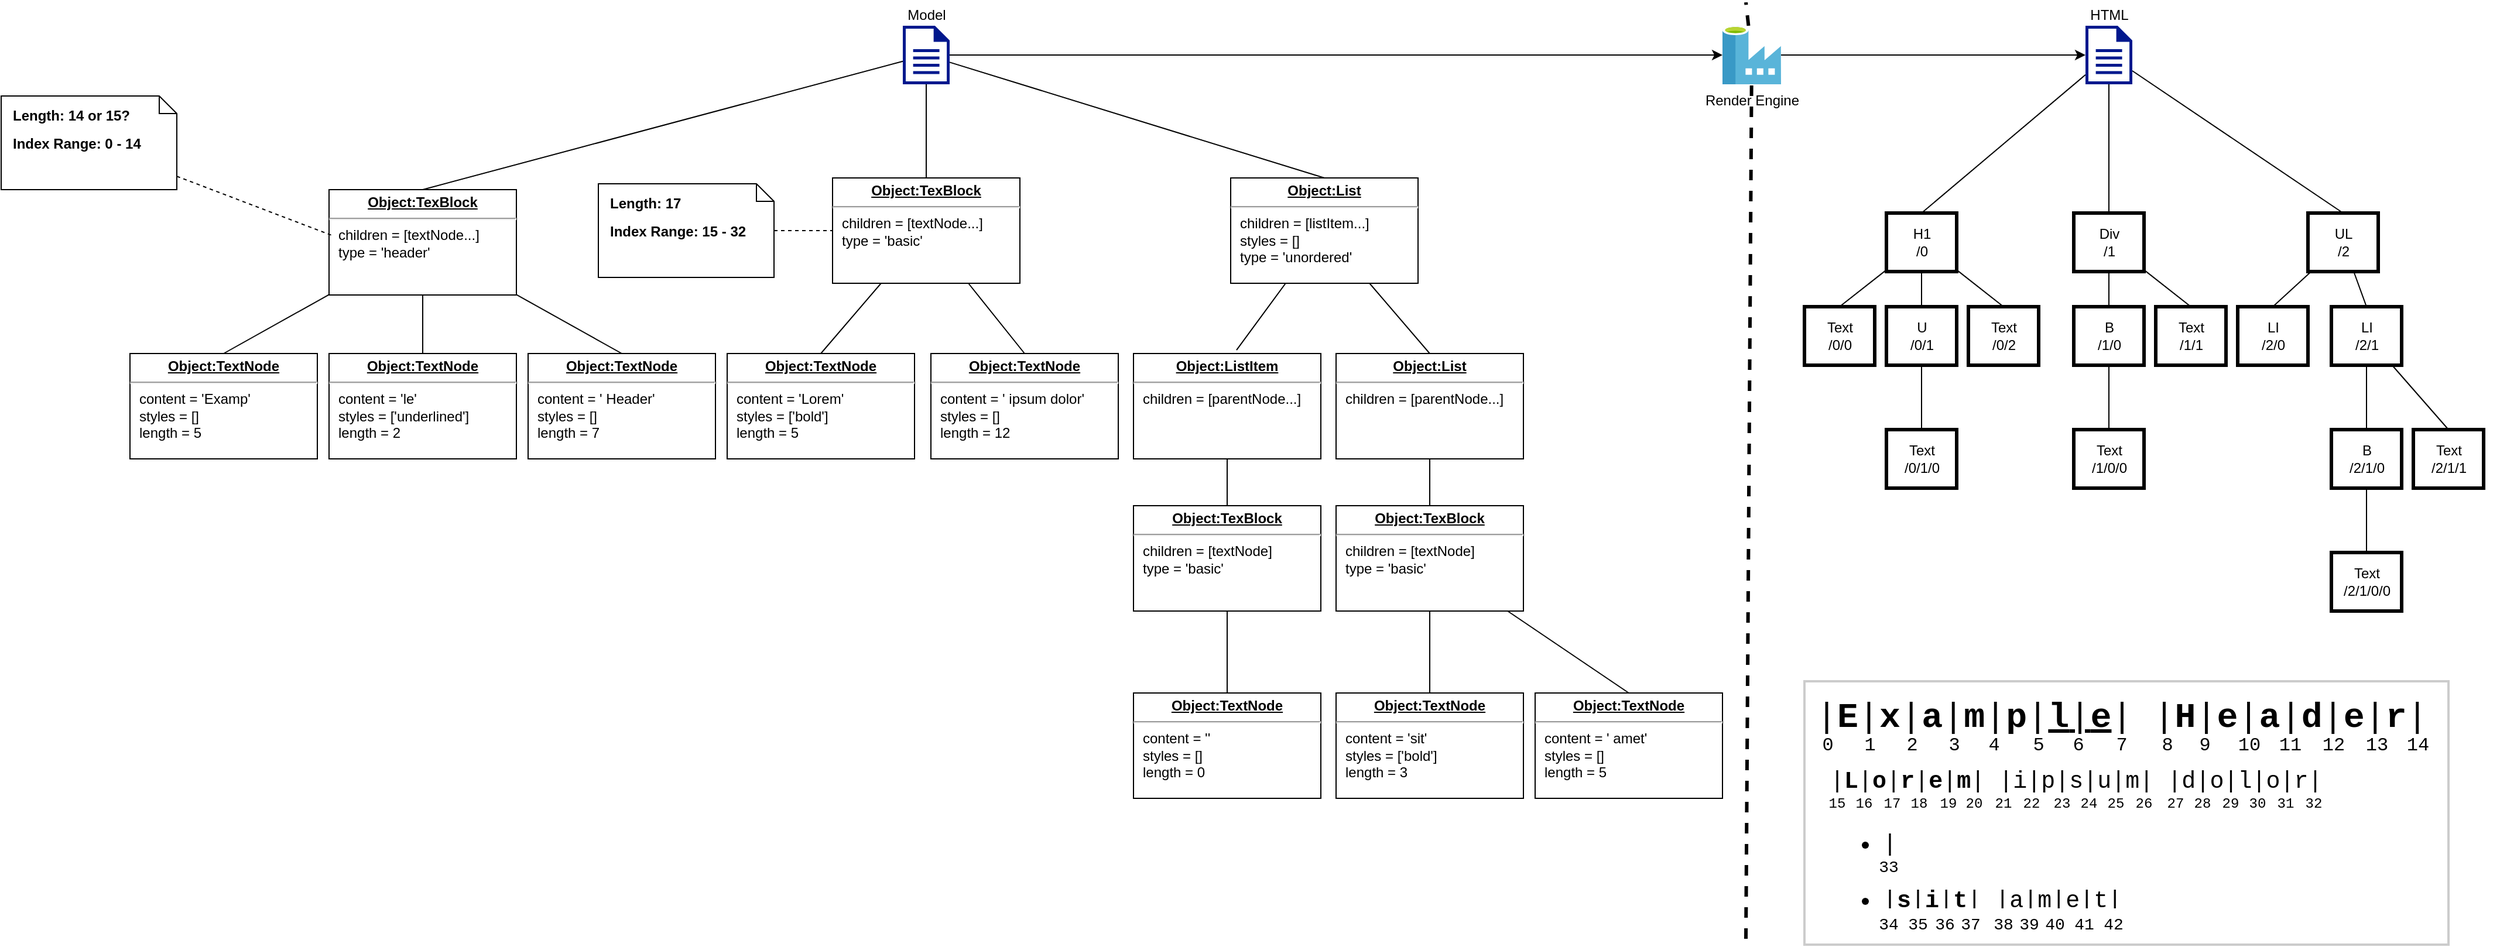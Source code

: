 <mxfile version="12.1.9" type="device" pages="1"><diagram name="Page-1" id="3e8102d1-ef87-2e61-34e1-82d9a586fe2e"><mxGraphModel dx="2508" dy="699" grid="1" gridSize="10" guides="1" tooltips="1" connect="1" arrows="1" fold="1" page="1" pageScale="1" pageWidth="1100" pageHeight="850" background="#ffffff" math="0" shadow="0"><root><mxCell id="0"/><mxCell id="1" parent="0"/><mxCell id="B9hfb8V-mvpAmgu394Md-70" value="" style="endArrow=none;dashed=1;html=1;strokeWidth=3;" parent="1" edge="1" source="wNjcHVX6Lxu5g4dE6nFJ-3"><mxGeometry width="50" height="50" relative="1" as="geometry"><mxPoint x="600" y="560" as="sourcePoint"/><mxPoint x="600" y="10" as="targetPoint"/></mxGeometry></mxCell><mxCell id="B9hfb8V-mvpAmgu394Md-43" style="edgeStyle=none;rounded=0;orthogonalLoop=1;jettySize=auto;html=1;entryX=0.5;entryY=0;entryDx=0;entryDy=0;endArrow=none;endFill=0;" parent="1" source="wNjcHVX6Lxu5g4dE6nFJ-1" target="B9hfb8V-mvpAmgu394Md-31" edge="1"><mxGeometry relative="1" as="geometry"/></mxCell><mxCell id="B9hfb8V-mvpAmgu394Md-47" style="edgeStyle=none;rounded=0;orthogonalLoop=1;jettySize=auto;html=1;entryX=0.5;entryY=0;entryDx=0;entryDy=0;endArrow=none;endFill=0;" parent="1" source="wNjcHVX6Lxu5g4dE6nFJ-1" target="B9hfb8V-mvpAmgu394Md-36" edge="1"><mxGeometry relative="1" as="geometry"/></mxCell><mxCell id="B9hfb8V-mvpAmgu394Md-68" style="edgeStyle=none;rounded=0;orthogonalLoop=1;jettySize=auto;html=1;entryX=0.5;entryY=0;entryDx=0;entryDy=0;endArrow=none;endFill=0;" parent="1" source="wNjcHVX6Lxu5g4dE6nFJ-1" target="B9hfb8V-mvpAmgu394Md-51" edge="1"><mxGeometry relative="1" as="geometry"/></mxCell><mxCell id="wNjcHVX6Lxu5g4dE6nFJ-1" value="HTML" style="aspect=fixed;pointerEvents=1;shadow=0;dashed=0;html=1;strokeColor=none;labelPosition=center;verticalLabelPosition=top;verticalAlign=bottom;align=center;fillColor=#00188D;shape=mxgraph.mscae.enterprise.document" parent="1" vertex="1"><mxGeometry x="890" y="30" width="40" height="50" as="geometry"/></mxCell><mxCell id="wNjcHVX6Lxu5g4dE6nFJ-5" value="" style="edgeStyle=orthogonalEdgeStyle;rounded=0;orthogonalLoop=1;jettySize=auto;html=1;" parent="1" source="wNjcHVX6Lxu5g4dE6nFJ-2" target="wNjcHVX6Lxu5g4dE6nFJ-3" edge="1"><mxGeometry relative="1" as="geometry"><mxPoint x="250" y="115" as="targetPoint"/></mxGeometry></mxCell><mxCell id="rs_CpIO1ETxG-IsJaZSD-15" style="edgeStyle=none;rounded=0;orthogonalLoop=1;jettySize=auto;html=1;entryX=0.5;entryY=0;entryDx=0;entryDy=0;endArrow=none;endFill=0;" edge="1" parent="1" source="wNjcHVX6Lxu5g4dE6nFJ-2" target="rs_CpIO1ETxG-IsJaZSD-9"><mxGeometry relative="1" as="geometry"/></mxCell><mxCell id="rs_CpIO1ETxG-IsJaZSD-17" style="edgeStyle=none;rounded=0;orthogonalLoop=1;jettySize=auto;html=1;entryX=0.5;entryY=0;entryDx=0;entryDy=0;endArrow=none;endFill=0;" edge="1" parent="1" source="wNjcHVX6Lxu5g4dE6nFJ-2" target="rs_CpIO1ETxG-IsJaZSD-16"><mxGeometry relative="1" as="geometry"/></mxCell><mxCell id="rs_CpIO1ETxG-IsJaZSD-20" style="edgeStyle=none;rounded=0;orthogonalLoop=1;jettySize=auto;html=1;entryX=0.5;entryY=0;entryDx=0;entryDy=0;endArrow=none;endFill=0;" edge="1" parent="1" source="wNjcHVX6Lxu5g4dE6nFJ-2" target="rs_CpIO1ETxG-IsJaZSD-4"><mxGeometry relative="1" as="geometry"/></mxCell><mxCell id="wNjcHVX6Lxu5g4dE6nFJ-2" value="Model" style="aspect=fixed;pointerEvents=1;shadow=0;dashed=0;html=1;strokeColor=none;labelPosition=center;verticalLabelPosition=top;verticalAlign=bottom;align=center;fillColor=#00188D;shape=mxgraph.mscae.enterprise.document" parent="1" vertex="1"><mxGeometry x="-120" y="30" width="40" height="50" as="geometry"/></mxCell><mxCell id="wNjcHVX6Lxu5g4dE6nFJ-7" value="" style="edgeStyle=orthogonalEdgeStyle;rounded=0;orthogonalLoop=1;jettySize=auto;html=1;entryX=0;entryY=0.5;entryDx=0;entryDy=0;entryPerimeter=0;" parent="1" source="wNjcHVX6Lxu5g4dE6nFJ-3" target="wNjcHVX6Lxu5g4dE6nFJ-1" edge="1"><mxGeometry relative="1" as="geometry"><mxPoint x="430" y="115" as="targetPoint"/></mxGeometry></mxCell><mxCell id="B9hfb8V-mvpAmgu394Md-40" style="edgeStyle=none;rounded=0;orthogonalLoop=1;jettySize=auto;html=1;entryX=0.5;entryY=0;entryDx=0;entryDy=0;endArrow=none;endFill=0;" parent="1" source="B9hfb8V-mvpAmgu394Md-31" target="B9hfb8V-mvpAmgu394Md-33" edge="1"><mxGeometry relative="1" as="geometry"/></mxCell><mxCell id="B9hfb8V-mvpAmgu394Md-41" style="edgeStyle=none;rounded=0;orthogonalLoop=1;jettySize=auto;html=1;entryX=0.5;entryY=0;entryDx=0;entryDy=0;endArrow=none;endFill=0;" parent="1" source="B9hfb8V-mvpAmgu394Md-31" target="B9hfb8V-mvpAmgu394Md-32" edge="1"><mxGeometry relative="1" as="geometry"/></mxCell><mxCell id="B9hfb8V-mvpAmgu394Md-42" style="edgeStyle=none;rounded=0;orthogonalLoop=1;jettySize=auto;html=1;entryX=0.5;entryY=0;entryDx=0;entryDy=0;endArrow=none;endFill=0;" parent="1" source="B9hfb8V-mvpAmgu394Md-31" target="B9hfb8V-mvpAmgu394Md-34" edge="1"><mxGeometry relative="1" as="geometry"/></mxCell><mxCell id="B9hfb8V-mvpAmgu394Md-31" value="H1&lt;br&gt;/0" style="html=1;strokeWidth=3;" parent="1" vertex="1"><mxGeometry x="720" y="190" width="60" height="50" as="geometry"/></mxCell><mxCell id="B9hfb8V-mvpAmgu394Md-32" value="Text&lt;br&gt;/0/0" style="html=1;strokeWidth=3;" parent="1" vertex="1"><mxGeometry x="650" y="270" width="60" height="50" as="geometry"/></mxCell><mxCell id="B9hfb8V-mvpAmgu394Md-67" style="edgeStyle=none;rounded=0;orthogonalLoop=1;jettySize=auto;html=1;entryX=0.5;entryY=0;entryDx=0;entryDy=0;endArrow=none;endFill=0;" parent="1" source="B9hfb8V-mvpAmgu394Md-33" target="B9hfb8V-mvpAmgu394Md-66" edge="1"><mxGeometry relative="1" as="geometry"/></mxCell><mxCell id="B9hfb8V-mvpAmgu394Md-33" value="U&lt;br&gt;/0/1" style="html=1;strokeWidth=3;" parent="1" vertex="1"><mxGeometry x="720" y="270" width="60" height="50" as="geometry"/></mxCell><mxCell id="B9hfb8V-mvpAmgu394Md-34" value="Text&lt;br&gt;/0/2" style="html=1;strokeWidth=3;" parent="1" vertex="1"><mxGeometry x="790" y="270" width="60" height="50" as="geometry"/></mxCell><mxCell id="B9hfb8V-mvpAmgu394Md-48" style="edgeStyle=none;rounded=0;orthogonalLoop=1;jettySize=auto;html=1;entryX=0.5;entryY=0;entryDx=0;entryDy=0;endArrow=none;endFill=0;" parent="1" source="B9hfb8V-mvpAmgu394Md-36" target="B9hfb8V-mvpAmgu394Md-37" edge="1"><mxGeometry relative="1" as="geometry"/></mxCell><mxCell id="B9hfb8V-mvpAmgu394Md-50" style="edgeStyle=none;rounded=0;orthogonalLoop=1;jettySize=auto;html=1;entryX=0.5;entryY=0;entryDx=0;entryDy=0;endArrow=none;endFill=0;" parent="1" source="B9hfb8V-mvpAmgu394Md-36" target="B9hfb8V-mvpAmgu394Md-38" edge="1"><mxGeometry relative="1" as="geometry"/></mxCell><mxCell id="B9hfb8V-mvpAmgu394Md-36" value="Div&lt;br&gt;/1" style="html=1;strokeWidth=3;" parent="1" vertex="1"><mxGeometry x="880" y="190" width="60" height="50" as="geometry"/></mxCell><mxCell id="B9hfb8V-mvpAmgu394Md-49" style="edgeStyle=none;rounded=0;orthogonalLoop=1;jettySize=auto;html=1;entryX=0.5;entryY=0;entryDx=0;entryDy=0;endArrow=none;endFill=0;" parent="1" source="B9hfb8V-mvpAmgu394Md-37" target="B9hfb8V-mvpAmgu394Md-39" edge="1"><mxGeometry relative="1" as="geometry"/></mxCell><mxCell id="B9hfb8V-mvpAmgu394Md-37" value="B&lt;br&gt;/1/0" style="html=1;strokeWidth=3;" parent="1" vertex="1"><mxGeometry x="880" y="270" width="60" height="50" as="geometry"/></mxCell><mxCell id="B9hfb8V-mvpAmgu394Md-38" value="Text&lt;br&gt;/1/1" style="html=1;strokeWidth=3;" parent="1" vertex="1"><mxGeometry x="950" y="270" width="60" height="50" as="geometry"/></mxCell><mxCell id="B9hfb8V-mvpAmgu394Md-39" value="Text&lt;br&gt;/1/0/0" style="html=1;strokeWidth=3;" parent="1" vertex="1"><mxGeometry x="880" y="375" width="60" height="50" as="geometry"/></mxCell><mxCell id="B9hfb8V-mvpAmgu394Md-54" style="edgeStyle=none;rounded=0;orthogonalLoop=1;jettySize=auto;html=1;entryX=0.5;entryY=0;entryDx=0;entryDy=0;endArrow=none;endFill=0;" parent="1" source="B9hfb8V-mvpAmgu394Md-51" target="B9hfb8V-mvpAmgu394Md-53" edge="1"><mxGeometry relative="1" as="geometry"/></mxCell><mxCell id="B9hfb8V-mvpAmgu394Md-56" style="edgeStyle=none;rounded=0;orthogonalLoop=1;jettySize=auto;html=1;entryX=0.5;entryY=0;entryDx=0;entryDy=0;endArrow=none;endFill=0;" parent="1" source="B9hfb8V-mvpAmgu394Md-51" target="B9hfb8V-mvpAmgu394Md-55" edge="1"><mxGeometry relative="1" as="geometry"/></mxCell><mxCell id="B9hfb8V-mvpAmgu394Md-51" value="UL&lt;br&gt;/2" style="html=1;strokeWidth=3;" parent="1" vertex="1"><mxGeometry x="1080" y="190" width="60" height="50" as="geometry"/></mxCell><mxCell id="B9hfb8V-mvpAmgu394Md-53" value="LI&lt;br&gt;/2/0" style="html=1;strokeWidth=3;" parent="1" vertex="1"><mxGeometry x="1020" y="270" width="60" height="50" as="geometry"/></mxCell><mxCell id="B9hfb8V-mvpAmgu394Md-63" style="edgeStyle=none;rounded=0;orthogonalLoop=1;jettySize=auto;html=1;entryX=0.5;entryY=0;entryDx=0;entryDy=0;endArrow=none;endFill=0;" parent="1" source="B9hfb8V-mvpAmgu394Md-55" target="B9hfb8V-mvpAmgu394Md-57" edge="1"><mxGeometry relative="1" as="geometry"/></mxCell><mxCell id="B9hfb8V-mvpAmgu394Md-64" style="edgeStyle=none;rounded=0;orthogonalLoop=1;jettySize=auto;html=1;entryX=0.5;entryY=0;entryDx=0;entryDy=0;endArrow=none;endFill=0;" parent="1" source="B9hfb8V-mvpAmgu394Md-55" target="B9hfb8V-mvpAmgu394Md-61" edge="1"><mxGeometry relative="1" as="geometry"/></mxCell><mxCell id="B9hfb8V-mvpAmgu394Md-55" value="LI&lt;br&gt;/2/1" style="html=1;strokeWidth=3;" parent="1" vertex="1"><mxGeometry x="1100" y="270" width="60" height="50" as="geometry"/></mxCell><mxCell id="B9hfb8V-mvpAmgu394Md-65" style="edgeStyle=none;rounded=0;orthogonalLoop=1;jettySize=auto;html=1;entryX=0.5;entryY=0;entryDx=0;entryDy=0;endArrow=none;endFill=0;" parent="1" source="B9hfb8V-mvpAmgu394Md-57" target="B9hfb8V-mvpAmgu394Md-62" edge="1"><mxGeometry relative="1" as="geometry"/></mxCell><mxCell id="B9hfb8V-mvpAmgu394Md-57" value="B&lt;br&gt;/2/1/0" style="html=1;strokeWidth=3;" parent="1" vertex="1"><mxGeometry x="1100" y="375" width="60" height="50" as="geometry"/></mxCell><mxCell id="B9hfb8V-mvpAmgu394Md-61" value="Text&lt;br&gt;/2/1/1" style="html=1;strokeWidth=3;" parent="1" vertex="1"><mxGeometry x="1170" y="375" width="60" height="50" as="geometry"/></mxCell><mxCell id="B9hfb8V-mvpAmgu394Md-62" value="Text&lt;br&gt;/2/1/0/0" style="html=1;strokeWidth=3;" parent="1" vertex="1"><mxGeometry x="1100" y="480" width="60" height="50" as="geometry"/></mxCell><mxCell id="B9hfb8V-mvpAmgu394Md-66" value="Text&lt;br&gt;/0/1/0" style="html=1;strokeWidth=3;" parent="1" vertex="1"><mxGeometry x="720" y="375" width="60" height="50" as="geometry"/></mxCell><mxCell id="HZcnvFqegYqezSdxTs8j-360" value="" style="group" parent="1" vertex="1" connectable="0"><mxGeometry x="650" y="590" width="592.5" height="225" as="geometry"/></mxCell><mxCell id="HZcnvFqegYqezSdxTs8j-305" value="" style="rounded=0;whiteSpace=wrap;html=1;strokeColor=#CCCCCC;strokeWidth=2;fontFamily=Courier New;fontSize=30;align=left;" parent="HZcnvFqegYqezSdxTs8j-360" vertex="1"><mxGeometry width="550" height="225" as="geometry"/></mxCell><mxCell id="HZcnvFqegYqezSdxTs8j-343" value="" style="group" parent="HZcnvFqegYqezSdxTs8j-360" vertex="1" connectable="0"><mxGeometry y="5" width="592.5" height="60" as="geometry"/></mxCell><mxCell id="HZcnvFqegYqezSdxTs8j-301" value="&lt;font style=&quot;font-size: 30px&quot;&gt;|&lt;b&gt;E&lt;/b&gt;|&lt;b&gt;x&lt;/b&gt;|&lt;b&gt;a&lt;/b&gt;|&lt;b&gt;m&lt;/b&gt;|&lt;b&gt;p&lt;/b&gt;|&lt;u style=&quot;font-size: 30px&quot;&gt;&lt;b&gt;l&lt;/b&gt;|&lt;b&gt;e&lt;/b&gt;&lt;/u&gt;| |&lt;b&gt;H&lt;/b&gt;|&lt;b&gt;e&lt;/b&gt;|&lt;b&gt;a&lt;/b&gt;|&lt;b&gt;d&lt;/b&gt;|&lt;b&gt;e&lt;/b&gt;|&lt;b&gt;r&lt;/b&gt;|&lt;/font&gt;" style="html=1;shadow=0;dashed=0;shape=mxgraph.bootstrap.anchor;fontSize=30;align=left;whiteSpace=wrap;fontFamily=Courier New;" parent="HZcnvFqegYqezSdxTs8j-343" vertex="1"><mxGeometry x="7.5" width="585" height="50" as="geometry"/></mxCell><mxCell id="HZcnvFqegYqezSdxTs8j-307" value="0" style="text;html=1;strokeColor=none;fillColor=none;align=center;verticalAlign=middle;whiteSpace=wrap;rounded=0;fontFamily=Courier New;fontSize=16;" parent="HZcnvFqegYqezSdxTs8j-343" vertex="1"><mxGeometry y="40" width="40" height="20" as="geometry"/></mxCell><mxCell id="HZcnvFqegYqezSdxTs8j-308" value="1" style="text;html=1;strokeColor=none;fillColor=none;align=center;verticalAlign=middle;whiteSpace=wrap;rounded=0;fontFamily=Courier New;fontSize=16;" parent="HZcnvFqegYqezSdxTs8j-343" vertex="1"><mxGeometry x="36" y="40" width="40" height="20" as="geometry"/></mxCell><mxCell id="HZcnvFqegYqezSdxTs8j-309" value="2" style="text;html=1;strokeColor=none;fillColor=none;align=center;verticalAlign=middle;whiteSpace=wrap;rounded=0;fontFamily=Courier New;fontSize=16;" parent="HZcnvFqegYqezSdxTs8j-343" vertex="1"><mxGeometry x="72" y="40" width="40" height="20" as="geometry"/></mxCell><mxCell id="HZcnvFqegYqezSdxTs8j-310" value="3" style="text;html=1;strokeColor=none;fillColor=none;align=center;verticalAlign=middle;whiteSpace=wrap;rounded=0;fontFamily=Courier New;fontSize=16;" parent="HZcnvFqegYqezSdxTs8j-343" vertex="1"><mxGeometry x="108" y="40" width="40" height="20" as="geometry"/></mxCell><mxCell id="HZcnvFqegYqezSdxTs8j-311" value="4" style="text;html=1;strokeColor=none;fillColor=none;align=center;verticalAlign=middle;whiteSpace=wrap;rounded=0;fontFamily=Courier New;fontSize=16;" parent="HZcnvFqegYqezSdxTs8j-343" vertex="1"><mxGeometry x="142" y="40" width="40" height="20" as="geometry"/></mxCell><mxCell id="HZcnvFqegYqezSdxTs8j-312" value="5" style="text;html=1;strokeColor=none;fillColor=none;align=center;verticalAlign=middle;whiteSpace=wrap;rounded=0;fontFamily=Courier New;fontSize=16;" parent="HZcnvFqegYqezSdxTs8j-343" vertex="1"><mxGeometry x="180" y="40" width="40" height="20" as="geometry"/></mxCell><mxCell id="HZcnvFqegYqezSdxTs8j-313" value="6" style="text;html=1;strokeColor=none;fillColor=none;align=center;verticalAlign=middle;whiteSpace=wrap;rounded=0;fontFamily=Courier New;fontSize=16;" parent="HZcnvFqegYqezSdxTs8j-343" vertex="1"><mxGeometry x="214" y="40" width="40" height="20" as="geometry"/></mxCell><mxCell id="HZcnvFqegYqezSdxTs8j-314" value="7" style="text;html=1;strokeColor=none;fillColor=none;align=center;verticalAlign=middle;whiteSpace=wrap;rounded=0;fontFamily=Courier New;fontSize=16;" parent="HZcnvFqegYqezSdxTs8j-343" vertex="1"><mxGeometry x="251" y="40" width="40" height="20" as="geometry"/></mxCell><mxCell id="HZcnvFqegYqezSdxTs8j-316" value="8" style="text;html=1;strokeColor=none;fillColor=none;align=center;verticalAlign=middle;whiteSpace=wrap;rounded=0;fontFamily=Courier New;fontSize=16;" parent="HZcnvFqegYqezSdxTs8j-343" vertex="1"><mxGeometry x="290" y="40" width="40" height="20" as="geometry"/></mxCell><mxCell id="HZcnvFqegYqezSdxTs8j-317" value="9" style="text;html=1;strokeColor=none;fillColor=none;align=center;verticalAlign=middle;whiteSpace=wrap;rounded=0;fontFamily=Courier New;fontSize=16;" parent="HZcnvFqegYqezSdxTs8j-343" vertex="1"><mxGeometry x="322" y="40" width="40" height="20" as="geometry"/></mxCell><mxCell id="HZcnvFqegYqezSdxTs8j-318" value="10" style="text;html=1;strokeColor=none;fillColor=none;align=center;verticalAlign=middle;whiteSpace=wrap;rounded=0;fontFamily=Courier New;fontSize=16;" parent="HZcnvFqegYqezSdxTs8j-343" vertex="1"><mxGeometry x="360" y="40" width="40" height="20" as="geometry"/></mxCell><mxCell id="HZcnvFqegYqezSdxTs8j-319" value="11" style="text;html=1;strokeColor=none;fillColor=none;align=center;verticalAlign=middle;whiteSpace=wrap;rounded=0;fontFamily=Courier New;fontSize=16;" parent="HZcnvFqegYqezSdxTs8j-343" vertex="1"><mxGeometry x="395" y="40" width="40" height="20" as="geometry"/></mxCell><mxCell id="HZcnvFqegYqezSdxTs8j-320" value="12" style="text;html=1;strokeColor=none;fillColor=none;align=center;verticalAlign=middle;whiteSpace=wrap;rounded=0;fontFamily=Courier New;fontSize=16;" parent="HZcnvFqegYqezSdxTs8j-343" vertex="1"><mxGeometry x="432" y="40" width="40" height="20" as="geometry"/></mxCell><mxCell id="HZcnvFqegYqezSdxTs8j-321" value="13" style="text;html=1;strokeColor=none;fillColor=none;align=center;verticalAlign=middle;whiteSpace=wrap;rounded=0;fontFamily=Courier New;fontSize=16;" parent="HZcnvFqegYqezSdxTs8j-343" vertex="1"><mxGeometry x="469" y="40" width="40" height="20" as="geometry"/></mxCell><mxCell id="HZcnvFqegYqezSdxTs8j-322" value="14" style="text;html=1;strokeColor=none;fillColor=none;align=center;verticalAlign=middle;whiteSpace=wrap;rounded=0;fontFamily=Courier New;fontSize=16;" parent="HZcnvFqegYqezSdxTs8j-343" vertex="1"><mxGeometry x="504" y="40" width="40" height="20" as="geometry"/></mxCell><mxCell id="HZcnvFqegYqezSdxTs8j-344" value="" style="group" parent="HZcnvFqegYqezSdxTs8j-360" vertex="1" connectable="0"><mxGeometry x="7.5" y="75" width="472.5" height="40" as="geometry"/></mxCell><mxCell id="HZcnvFqegYqezSdxTs8j-302" value="&lt;span style=&quot;text-align: justify ; background-color: rgb(255 , 255 , 255)&quot;&gt;|&lt;b&gt;L&lt;/b&gt;|&lt;b&gt;o&lt;/b&gt;|&lt;b&gt;r&lt;/b&gt;|&lt;b&gt;e&lt;/b&gt;|&lt;b&gt;m&lt;/b&gt;| |i|p|s|u|m| |d|o|l|o|r|&lt;/span&gt;" style="text;html=1;strokeColor=none;fillColor=none;align=left;verticalAlign=middle;whiteSpace=wrap;rounded=0;fontFamily=Courier New;fontSize=20;" parent="HZcnvFqegYqezSdxTs8j-344" vertex="1"><mxGeometry x="12.5" width="460" height="20" as="geometry"/></mxCell><mxCell id="HZcnvFqegYqezSdxTs8j-323" value="15" style="text;html=1;strokeColor=none;fillColor=none;align=center;verticalAlign=middle;whiteSpace=wrap;rounded=0;fontFamily=Courier New;fontSize=12;" parent="HZcnvFqegYqezSdxTs8j-344" vertex="1"><mxGeometry y="20" width="40" height="20" as="geometry"/></mxCell><mxCell id="HZcnvFqegYqezSdxTs8j-324" value="16" style="text;html=1;strokeColor=none;fillColor=none;align=center;verticalAlign=middle;whiteSpace=wrap;rounded=0;fontFamily=Courier New;fontSize=12;" parent="HZcnvFqegYqezSdxTs8j-344" vertex="1"><mxGeometry x="23.5" y="20" width="40" height="20" as="geometry"/></mxCell><mxCell id="HZcnvFqegYqezSdxTs8j-325" value="17" style="text;html=1;strokeColor=none;fillColor=none;align=center;verticalAlign=middle;whiteSpace=wrap;rounded=0;fontFamily=Courier New;fontSize=12;" parent="HZcnvFqegYqezSdxTs8j-344" vertex="1"><mxGeometry x="47.5" y="20" width="40" height="20" as="geometry"/></mxCell><mxCell id="HZcnvFqegYqezSdxTs8j-326" value="18" style="text;html=1;strokeColor=none;fillColor=none;align=center;verticalAlign=middle;whiteSpace=wrap;rounded=0;fontFamily=Courier New;fontSize=12;" parent="HZcnvFqegYqezSdxTs8j-344" vertex="1"><mxGeometry x="70.5" y="20" width="40" height="20" as="geometry"/></mxCell><mxCell id="HZcnvFqegYqezSdxTs8j-327" value="19" style="text;html=1;strokeColor=none;fillColor=none;align=center;verticalAlign=middle;whiteSpace=wrap;rounded=0;fontFamily=Courier New;fontSize=12;" parent="HZcnvFqegYqezSdxTs8j-344" vertex="1"><mxGeometry x="95.5" y="20" width="40" height="20" as="geometry"/></mxCell><mxCell id="HZcnvFqegYqezSdxTs8j-328" value="20" style="text;html=1;strokeColor=none;fillColor=none;align=center;verticalAlign=middle;whiteSpace=wrap;rounded=0;fontFamily=Courier New;fontSize=12;" parent="HZcnvFqegYqezSdxTs8j-344" vertex="1"><mxGeometry x="117.5" y="20" width="40" height="20" as="geometry"/></mxCell><mxCell id="HZcnvFqegYqezSdxTs8j-329" value="21" style="text;html=1;strokeColor=none;fillColor=none;align=center;verticalAlign=middle;whiteSpace=wrap;rounded=0;fontFamily=Courier New;fontSize=12;" parent="HZcnvFqegYqezSdxTs8j-344" vertex="1"><mxGeometry x="142.5" y="20" width="40" height="20" as="geometry"/></mxCell><mxCell id="HZcnvFqegYqezSdxTs8j-330" value="22" style="text;html=1;strokeColor=none;fillColor=none;align=center;verticalAlign=middle;whiteSpace=wrap;rounded=0;fontFamily=Courier New;fontSize=12;" parent="HZcnvFqegYqezSdxTs8j-344" vertex="1"><mxGeometry x="166.5" y="20" width="40" height="20" as="geometry"/></mxCell><mxCell id="HZcnvFqegYqezSdxTs8j-331" value="23" style="text;html=1;strokeColor=none;fillColor=none;align=center;verticalAlign=middle;whiteSpace=wrap;rounded=0;fontFamily=Courier New;fontSize=12;" parent="HZcnvFqegYqezSdxTs8j-344" vertex="1"><mxGeometry x="192.5" y="20" width="40" height="20" as="geometry"/></mxCell><mxCell id="HZcnvFqegYqezSdxTs8j-334" value="24" style="text;html=1;strokeColor=none;fillColor=none;align=center;verticalAlign=middle;whiteSpace=wrap;rounded=0;fontFamily=Courier New;fontSize=12;" parent="HZcnvFqegYqezSdxTs8j-344" vertex="1"><mxGeometry x="215.5" y="20" width="40" height="20" as="geometry"/></mxCell><mxCell id="HZcnvFqegYqezSdxTs8j-335" value="25" style="text;html=1;strokeColor=none;fillColor=none;align=center;verticalAlign=middle;whiteSpace=wrap;rounded=0;fontFamily=Courier New;fontSize=12;" parent="HZcnvFqegYqezSdxTs8j-344" vertex="1"><mxGeometry x="238.5" y="20" width="40" height="20" as="geometry"/></mxCell><mxCell id="HZcnvFqegYqezSdxTs8j-336" value="26" style="text;html=1;strokeColor=none;fillColor=none;align=center;verticalAlign=middle;whiteSpace=wrap;rounded=0;fontFamily=Courier New;fontSize=12;" parent="HZcnvFqegYqezSdxTs8j-344" vertex="1"><mxGeometry x="262.5" y="20" width="40" height="20" as="geometry"/></mxCell><mxCell id="HZcnvFqegYqezSdxTs8j-337" value="27" style="text;html=1;strokeColor=none;fillColor=none;align=center;verticalAlign=middle;whiteSpace=wrap;rounded=0;fontFamily=Courier New;fontSize=12;" parent="HZcnvFqegYqezSdxTs8j-344" vertex="1"><mxGeometry x="289.5" y="20" width="40" height="20" as="geometry"/></mxCell><mxCell id="HZcnvFqegYqezSdxTs8j-338" value="28" style="text;html=1;strokeColor=none;fillColor=none;align=center;verticalAlign=middle;whiteSpace=wrap;rounded=0;fontFamily=Courier New;fontSize=12;" parent="HZcnvFqegYqezSdxTs8j-344" vertex="1"><mxGeometry x="312.5" y="20" width="40" height="20" as="geometry"/></mxCell><mxCell id="HZcnvFqegYqezSdxTs8j-339" value="29" style="text;html=1;strokeColor=none;fillColor=none;align=center;verticalAlign=middle;whiteSpace=wrap;rounded=0;fontFamily=Courier New;fontSize=12;" parent="HZcnvFqegYqezSdxTs8j-344" vertex="1"><mxGeometry x="336.5" y="20" width="40" height="20" as="geometry"/></mxCell><mxCell id="HZcnvFqegYqezSdxTs8j-340" value="30" style="text;html=1;strokeColor=none;fillColor=none;align=center;verticalAlign=middle;whiteSpace=wrap;rounded=0;fontFamily=Courier New;fontSize=12;" parent="HZcnvFqegYqezSdxTs8j-344" vertex="1"><mxGeometry x="359.5" y="20" width="40" height="20" as="geometry"/></mxCell><mxCell id="HZcnvFqegYqezSdxTs8j-341" value="31" style="text;html=1;strokeColor=none;fillColor=none;align=center;verticalAlign=middle;whiteSpace=wrap;rounded=0;fontFamily=Courier New;fontSize=12;" parent="HZcnvFqegYqezSdxTs8j-344" vertex="1"><mxGeometry x="383.5" y="20" width="40" height="20" as="geometry"/></mxCell><mxCell id="HZcnvFqegYqezSdxTs8j-342" value="32" style="text;html=1;strokeColor=none;fillColor=none;align=center;verticalAlign=middle;whiteSpace=wrap;rounded=0;fontFamily=Courier New;fontSize=12;" parent="HZcnvFqegYqezSdxTs8j-344" vertex="1"><mxGeometry x="407.5" y="20" width="40" height="20" as="geometry"/></mxCell><mxCell id="HZcnvFqegYqezSdxTs8j-359" value="" style="group" parent="HZcnvFqegYqezSdxTs8j-360" vertex="1" connectable="0"><mxGeometry x="25" y="105" width="370" height="113" as="geometry"/></mxCell><mxCell id="HZcnvFqegYqezSdxTs8j-358" value="" style="group" parent="HZcnvFqegYqezSdxTs8j-359" vertex="1" connectable="0"><mxGeometry width="370" height="113" as="geometry"/></mxCell><mxCell id="HZcnvFqegYqezSdxTs8j-303" value="&lt;ul&gt;&lt;li&gt;|&lt;br&gt;&lt;br&gt;&lt;/li&gt;&lt;li&gt;&lt;span style=&quot;text-align: justify ; background-color: rgb(255 , 255 , 255)&quot;&gt;|&lt;b&gt;s&lt;/b&gt;|&lt;b&gt;i&lt;/b&gt;|&lt;b&gt;t&lt;/b&gt;| |a|m|e|t|&lt;/span&gt;&lt;br&gt;&lt;/li&gt;&lt;/ul&gt;" style="text;strokeColor=none;fillColor=none;html=1;whiteSpace=wrap;verticalAlign=middle;overflow=hidden;fontFamily=Courier New;fontSize=20;align=left;" parent="HZcnvFqegYqezSdxTs8j-358" vertex="1"><mxGeometry width="370" height="90" as="geometry"/></mxCell><mxCell id="HZcnvFqegYqezSdxTs8j-345" value="33" style="text;html=1;strokeColor=none;fillColor=none;align=center;verticalAlign=middle;whiteSpace=wrap;rounded=0;fontFamily=Courier New;fontSize=14;" parent="HZcnvFqegYqezSdxTs8j-358" vertex="1"><mxGeometry x="27" y="44" width="40" height="20" as="geometry"/></mxCell><mxCell id="HZcnvFqegYqezSdxTs8j-346" value="34" style="text;html=1;strokeColor=none;fillColor=none;align=center;verticalAlign=middle;whiteSpace=wrap;rounded=0;fontFamily=Courier New;fontSize=14;" parent="HZcnvFqegYqezSdxTs8j-358" vertex="1"><mxGeometry x="27" y="93" width="40" height="20" as="geometry"/></mxCell><mxCell id="HZcnvFqegYqezSdxTs8j-347" value="35" style="text;html=1;strokeColor=none;fillColor=none;align=center;verticalAlign=middle;whiteSpace=wrap;rounded=0;fontFamily=Courier New;fontSize=14;" parent="HZcnvFqegYqezSdxTs8j-358" vertex="1"><mxGeometry x="52" y="93" width="40" height="20" as="geometry"/></mxCell><mxCell id="HZcnvFqegYqezSdxTs8j-350" value="36" style="text;html=1;strokeColor=none;fillColor=none;align=center;verticalAlign=middle;whiteSpace=wrap;rounded=0;fontFamily=Courier New;fontSize=14;" parent="HZcnvFqegYqezSdxTs8j-358" vertex="1"><mxGeometry x="75" y="93" width="40" height="20" as="geometry"/></mxCell><mxCell id="HZcnvFqegYqezSdxTs8j-351" value="37" style="text;html=1;strokeColor=none;fillColor=none;align=center;verticalAlign=middle;whiteSpace=wrap;rounded=0;fontFamily=Courier New;fontSize=14;" parent="HZcnvFqegYqezSdxTs8j-358" vertex="1"><mxGeometry x="97" y="93" width="40" height="20" as="geometry"/></mxCell><mxCell id="HZcnvFqegYqezSdxTs8j-352" value="38" style="text;html=1;strokeColor=none;fillColor=none;align=center;verticalAlign=middle;whiteSpace=wrap;rounded=0;fontFamily=Courier New;fontSize=14;" parent="HZcnvFqegYqezSdxTs8j-358" vertex="1"><mxGeometry x="125" y="93" width="40" height="20" as="geometry"/></mxCell><mxCell id="HZcnvFqegYqezSdxTs8j-353" value="39" style="text;html=1;strokeColor=none;fillColor=none;align=center;verticalAlign=middle;whiteSpace=wrap;rounded=0;fontFamily=Courier New;fontSize=14;" parent="HZcnvFqegYqezSdxTs8j-358" vertex="1"><mxGeometry x="147" y="93" width="40" height="20" as="geometry"/></mxCell><mxCell id="HZcnvFqegYqezSdxTs8j-354" value="40" style="text;html=1;strokeColor=none;fillColor=none;align=center;verticalAlign=middle;whiteSpace=wrap;rounded=0;fontFamily=Courier New;fontSize=14;" parent="HZcnvFqegYqezSdxTs8j-358" vertex="1"><mxGeometry x="169" y="93" width="40" height="20" as="geometry"/></mxCell><mxCell id="HZcnvFqegYqezSdxTs8j-355" value="41" style="text;html=1;strokeColor=none;fillColor=none;align=center;verticalAlign=middle;whiteSpace=wrap;rounded=0;fontFamily=Courier New;fontSize=14;" parent="HZcnvFqegYqezSdxTs8j-358" vertex="1"><mxGeometry x="194" y="93" width="40" height="20" as="geometry"/></mxCell><mxCell id="HZcnvFqegYqezSdxTs8j-356" value="42" style="text;html=1;strokeColor=none;fillColor=none;align=center;verticalAlign=middle;whiteSpace=wrap;rounded=0;fontFamily=Courier New;fontSize=14;" parent="HZcnvFqegYqezSdxTs8j-358" vertex="1"><mxGeometry x="219" y="93" width="40" height="20" as="geometry"/></mxCell><mxCell id="rs_CpIO1ETxG-IsJaZSD-1" value="&lt;p style=&quot;margin: 0px ; margin-top: 4px ; text-align: center ; text-decoration: underline&quot;&gt;&lt;b&gt;Object:TextNode&lt;/b&gt;&lt;/p&gt;&lt;hr&gt;&lt;p style=&quot;margin: 0px ; margin-left: 8px&quot;&gt;content = 'Examp'&lt;br&gt;&lt;/p&gt;&lt;p style=&quot;margin: 0px ; margin-left: 8px&quot;&gt;styles = []&lt;/p&gt;&lt;p style=&quot;margin: 0px ; margin-left: 8px&quot;&gt;length = 5&lt;/p&gt;" style="verticalAlign=top;align=left;overflow=fill;fontSize=12;fontFamily=Helvetica;html=1;" vertex="1" parent="1"><mxGeometry x="-780" y="310" width="160" height="90" as="geometry"/></mxCell><mxCell id="rs_CpIO1ETxG-IsJaZSD-2" value="&lt;p style=&quot;margin: 0px ; margin-top: 4px ; text-align: center ; text-decoration: underline&quot;&gt;&lt;b&gt;Object:TextNode&lt;/b&gt;&lt;/p&gt;&lt;hr&gt;&lt;p style=&quot;margin: 0px ; margin-left: 8px&quot;&gt;content = 'le'&lt;/p&gt;&lt;p style=&quot;margin: 0px ; margin-left: 8px&quot;&gt;styles = ['underlined']&lt;br&gt;length = 2&lt;/p&gt;" style="verticalAlign=top;align=left;overflow=fill;fontSize=12;fontFamily=Helvetica;html=1;" vertex="1" parent="1"><mxGeometry x="-610" y="310" width="160" height="90" as="geometry"/></mxCell><mxCell id="rs_CpIO1ETxG-IsJaZSD-3" value="&lt;p style=&quot;margin: 0px ; margin-top: 4px ; text-align: center ; text-decoration: underline&quot;&gt;&lt;b&gt;Object:TextNode&lt;/b&gt;&lt;/p&gt;&lt;hr&gt;&lt;p style=&quot;margin: 0px ; margin-left: 8px&quot;&gt;content = ' Header'&lt;/p&gt;&lt;p style=&quot;margin: 0px ; margin-left: 8px&quot;&gt;styles = []&lt;br&gt;length = 7&lt;/p&gt;" style="verticalAlign=top;align=left;overflow=fill;fontSize=12;fontFamily=Helvetica;html=1;" vertex="1" parent="1"><mxGeometry x="-440" y="310" width="160" height="90" as="geometry"/></mxCell><mxCell id="rs_CpIO1ETxG-IsJaZSD-6" style="edgeStyle=none;rounded=0;orthogonalLoop=1;jettySize=auto;html=1;entryX=0.5;entryY=0;entryDx=0;entryDy=0;endArrow=none;endFill=0;" edge="1" parent="1" source="rs_CpIO1ETxG-IsJaZSD-4" target="rs_CpIO1ETxG-IsJaZSD-1"><mxGeometry relative="1" as="geometry"/></mxCell><mxCell id="rs_CpIO1ETxG-IsJaZSD-7" style="edgeStyle=none;rounded=0;orthogonalLoop=1;jettySize=auto;html=1;entryX=0.5;entryY=0;entryDx=0;entryDy=0;endArrow=none;endFill=0;" edge="1" parent="1" source="rs_CpIO1ETxG-IsJaZSD-4" target="rs_CpIO1ETxG-IsJaZSD-2"><mxGeometry relative="1" as="geometry"/></mxCell><mxCell id="rs_CpIO1ETxG-IsJaZSD-8" style="edgeStyle=none;rounded=0;orthogonalLoop=1;jettySize=auto;html=1;entryX=0.5;entryY=0;entryDx=0;entryDy=0;endArrow=none;endFill=0;" edge="1" parent="1" source="rs_CpIO1ETxG-IsJaZSD-4" target="rs_CpIO1ETxG-IsJaZSD-3"><mxGeometry relative="1" as="geometry"/></mxCell><mxCell id="rs_CpIO1ETxG-IsJaZSD-4" value="&lt;p style=&quot;margin: 0px ; margin-top: 4px ; text-align: center ; text-decoration: underline&quot;&gt;&lt;b&gt;Object:TexBlock&lt;/b&gt;&lt;/p&gt;&lt;hr&gt;&lt;p style=&quot;margin: 0px ; margin-left: 8px&quot;&gt;children = [textNode...]&lt;br&gt;type = 'header'&lt;/p&gt;" style="verticalAlign=top;align=left;overflow=fill;fontSize=12;fontFamily=Helvetica;html=1;" vertex="1" parent="1"><mxGeometry x="-610" y="170" width="160" height="90" as="geometry"/></mxCell><mxCell id="rs_CpIO1ETxG-IsJaZSD-12" style="edgeStyle=none;rounded=0;orthogonalLoop=1;jettySize=auto;html=1;entryX=0.5;entryY=0;entryDx=0;entryDy=0;endArrow=none;endFill=0;" edge="1" parent="1" source="rs_CpIO1ETxG-IsJaZSD-9" target="rs_CpIO1ETxG-IsJaZSD-11"><mxGeometry relative="1" as="geometry"/></mxCell><mxCell id="rs_CpIO1ETxG-IsJaZSD-14" style="edgeStyle=none;rounded=0;orthogonalLoop=1;jettySize=auto;html=1;entryX=0.5;entryY=0;entryDx=0;entryDy=0;endArrow=none;endFill=0;" edge="1" parent="1" source="rs_CpIO1ETxG-IsJaZSD-9" target="rs_CpIO1ETxG-IsJaZSD-13"><mxGeometry relative="1" as="geometry"/></mxCell><mxCell id="rs_CpIO1ETxG-IsJaZSD-9" value="&lt;p style=&quot;margin: 0px ; margin-top: 4px ; text-align: center ; text-decoration: underline&quot;&gt;&lt;b&gt;Object:TexBlock&lt;/b&gt;&lt;/p&gt;&lt;hr&gt;&lt;p style=&quot;margin: 0px ; margin-left: 8px&quot;&gt;children = [textNode...]&lt;br&gt;type = 'basic'&lt;/p&gt;" style="verticalAlign=top;align=left;overflow=fill;fontSize=12;fontFamily=Helvetica;html=1;" vertex="1" parent="1"><mxGeometry x="-180" y="160" width="160" height="90" as="geometry"/></mxCell><mxCell id="wNjcHVX6Lxu5g4dE6nFJ-3" value="Render Engine" style="aspect=fixed;html=1;points=[];align=center;image;fontSize=12;image=img/lib/mscae/Data_Factory.svg;" parent="1" vertex="1"><mxGeometry x="580" y="30" width="50" height="50" as="geometry"/></mxCell><mxCell id="rs_CpIO1ETxG-IsJaZSD-10" value="" style="endArrow=none;dashed=1;html=1;strokeWidth=3;" edge="1" parent="1" target="wNjcHVX6Lxu5g4dE6nFJ-3"><mxGeometry width="50" height="50" relative="1" as="geometry"><mxPoint x="600" y="810" as="sourcePoint"/><mxPoint x="600" y="10" as="targetPoint"/></mxGeometry></mxCell><mxCell id="rs_CpIO1ETxG-IsJaZSD-11" value="&lt;p style=&quot;margin: 0px ; margin-top: 4px ; text-align: center ; text-decoration: underline&quot;&gt;&lt;b&gt;Object:TextNode&lt;/b&gt;&lt;/p&gt;&lt;hr&gt;&lt;p style=&quot;margin: 0px ; margin-left: 8px&quot;&gt;content = 'Lorem'&lt;/p&gt;&lt;p style=&quot;margin: 0px ; margin-left: 8px&quot;&gt;styles = ['bold']&lt;/p&gt;&lt;p style=&quot;margin: 0px ; margin-left: 8px&quot;&gt;length = 5&lt;br&gt;&lt;br&gt;&lt;/p&gt;" style="verticalAlign=top;align=left;overflow=fill;fontSize=12;fontFamily=Helvetica;html=1;" vertex="1" parent="1"><mxGeometry x="-270" y="310" width="160" height="90" as="geometry"/></mxCell><mxCell id="rs_CpIO1ETxG-IsJaZSD-13" value="&lt;p style=&quot;margin: 0px ; margin-top: 4px ; text-align: center ; text-decoration: underline&quot;&gt;&lt;b&gt;Object:TextNode&lt;/b&gt;&lt;/p&gt;&lt;hr&gt;&lt;p style=&quot;margin: 0px ; margin-left: 8px&quot;&gt;content = ' ipsum dolor'&lt;/p&gt;&lt;p style=&quot;margin: 0px ; margin-left: 8px&quot;&gt;styles = []&lt;br&gt;length = 12&lt;/p&gt;" style="verticalAlign=top;align=left;overflow=fill;fontSize=12;fontFamily=Helvetica;html=1;" vertex="1" parent="1"><mxGeometry x="-96" y="310" width="160" height="90" as="geometry"/></mxCell><mxCell id="rs_CpIO1ETxG-IsJaZSD-42" style="edgeStyle=none;rounded=0;orthogonalLoop=1;jettySize=auto;html=1;entryX=0.55;entryY=-0.033;entryDx=0;entryDy=0;entryPerimeter=0;endArrow=none;endFill=0;" edge="1" parent="1" source="rs_CpIO1ETxG-IsJaZSD-16" target="rs_CpIO1ETxG-IsJaZSD-40"><mxGeometry relative="1" as="geometry"/></mxCell><mxCell id="rs_CpIO1ETxG-IsJaZSD-43" style="edgeStyle=none;rounded=0;orthogonalLoop=1;jettySize=auto;html=1;entryX=0.5;entryY=0;entryDx=0;entryDy=0;endArrow=none;endFill=0;" edge="1" parent="1" source="rs_CpIO1ETxG-IsJaZSD-16" target="rs_CpIO1ETxG-IsJaZSD-41"><mxGeometry relative="1" as="geometry"/></mxCell><mxCell id="rs_CpIO1ETxG-IsJaZSD-16" value="&lt;p style=&quot;margin: 0px ; margin-top: 4px ; text-align: center ; text-decoration: underline&quot;&gt;&lt;b&gt;Object:List&lt;/b&gt;&lt;/p&gt;&lt;hr&gt;&lt;p style=&quot;margin: 0px ; margin-left: 8px&quot;&gt;children = [listItem...]&lt;br&gt;styles = []&lt;/p&gt;&lt;p style=&quot;margin: 0px ; margin-left: 8px&quot;&gt;type = 'unordered'&lt;/p&gt;" style="verticalAlign=top;align=left;overflow=fill;fontSize=12;fontFamily=Helvetica;html=1;" vertex="1" parent="1"><mxGeometry x="160" y="160" width="160" height="90" as="geometry"/></mxCell><mxCell id="rs_CpIO1ETxG-IsJaZSD-30" style="edgeStyle=none;rounded=0;orthogonalLoop=1;jettySize=auto;html=1;entryX=0.5;entryY=0;entryDx=0;entryDy=0;endArrow=none;endFill=0;" edge="1" parent="1" source="rs_CpIO1ETxG-IsJaZSD-23" target="rs_CpIO1ETxG-IsJaZSD-27"><mxGeometry relative="1" as="geometry"/></mxCell><mxCell id="rs_CpIO1ETxG-IsJaZSD-23" value="&lt;p style=&quot;margin: 0px ; margin-top: 4px ; text-align: center ; text-decoration: underline&quot;&gt;&lt;b&gt;Object:TexBlock&lt;/b&gt;&lt;/p&gt;&lt;hr&gt;&lt;p style=&quot;margin: 0px ; margin-left: 8px&quot;&gt;children = [textNode]&lt;br&gt;type = 'basic'&lt;/p&gt;" style="verticalAlign=top;align=left;overflow=fill;fontSize=12;fontFamily=Helvetica;html=1;" vertex="1" parent="1"><mxGeometry x="77" y="440" width="160" height="90" as="geometry"/></mxCell><mxCell id="rs_CpIO1ETxG-IsJaZSD-31" style="edgeStyle=none;rounded=0;orthogonalLoop=1;jettySize=auto;html=1;entryX=0.5;entryY=0;entryDx=0;entryDy=0;endArrow=none;endFill=0;" edge="1" parent="1" source="rs_CpIO1ETxG-IsJaZSD-24" target="rs_CpIO1ETxG-IsJaZSD-28"><mxGeometry relative="1" as="geometry"/></mxCell><mxCell id="rs_CpIO1ETxG-IsJaZSD-32" style="edgeStyle=none;rounded=0;orthogonalLoop=1;jettySize=auto;html=1;entryX=0.5;entryY=0;entryDx=0;entryDy=0;endArrow=none;endFill=0;" edge="1" parent="1" source="rs_CpIO1ETxG-IsJaZSD-24" target="rs_CpIO1ETxG-IsJaZSD-29"><mxGeometry relative="1" as="geometry"/></mxCell><mxCell id="rs_CpIO1ETxG-IsJaZSD-24" value="&lt;p style=&quot;margin: 0px ; margin-top: 4px ; text-align: center ; text-decoration: underline&quot;&gt;&lt;b&gt;Object:TexBlock&lt;/b&gt;&lt;/p&gt;&lt;hr&gt;&lt;p style=&quot;margin: 0px ; margin-left: 8px&quot;&gt;children = [textNode]&lt;br&gt;type = 'basic'&lt;/p&gt;" style="verticalAlign=top;align=left;overflow=fill;fontSize=12;fontFamily=Helvetica;html=1;" vertex="1" parent="1"><mxGeometry x="250" y="440" width="160" height="90" as="geometry"/></mxCell><mxCell id="rs_CpIO1ETxG-IsJaZSD-27" value="&lt;p style=&quot;margin: 0px ; margin-top: 4px ; text-align: center ; text-decoration: underline&quot;&gt;&lt;b&gt;Object:TextNode&lt;/b&gt;&lt;/p&gt;&lt;hr&gt;&lt;p style=&quot;margin: 0px ; margin-left: 8px&quot;&gt;content = ''&lt;/p&gt;&lt;p style=&quot;margin: 0px ; margin-left: 8px&quot;&gt;styles = []&lt;br&gt;length = 0&lt;/p&gt;" style="verticalAlign=top;align=left;overflow=fill;fontSize=12;fontFamily=Helvetica;html=1;" vertex="1" parent="1"><mxGeometry x="77" y="600" width="160" height="90" as="geometry"/></mxCell><mxCell id="rs_CpIO1ETxG-IsJaZSD-28" value="&lt;p style=&quot;margin: 0px ; margin-top: 4px ; text-align: center ; text-decoration: underline&quot;&gt;&lt;b&gt;Object:TextNode&lt;/b&gt;&lt;/p&gt;&lt;hr&gt;&lt;p style=&quot;margin: 0px ; margin-left: 8px&quot;&gt;content = 'sit'&lt;/p&gt;&lt;p style=&quot;margin: 0px ; margin-left: 8px&quot;&gt;styles = ['bold']&lt;br&gt;length = 3&lt;/p&gt;" style="verticalAlign=top;align=left;overflow=fill;fontSize=12;fontFamily=Helvetica;html=1;" vertex="1" parent="1"><mxGeometry x="250" y="600" width="160" height="90" as="geometry"/></mxCell><mxCell id="rs_CpIO1ETxG-IsJaZSD-29" value="&lt;p style=&quot;margin: 0px ; margin-top: 4px ; text-align: center ; text-decoration: underline&quot;&gt;&lt;b&gt;Object:TextNode&lt;/b&gt;&lt;/p&gt;&lt;hr&gt;&lt;p style=&quot;margin: 0px ; margin-left: 8px&quot;&gt;content = ' amet'&lt;/p&gt;&lt;p style=&quot;margin: 0px ; margin-left: 8px&quot;&gt;styles = []&lt;br&gt;length = 5&lt;/p&gt;" style="verticalAlign=top;align=left;overflow=fill;fontSize=12;fontFamily=Helvetica;html=1;" vertex="1" parent="1"><mxGeometry x="420" y="600" width="160" height="90" as="geometry"/></mxCell><mxCell id="rs_CpIO1ETxG-IsJaZSD-37" style="edgeStyle=none;rounded=0;orthogonalLoop=1;jettySize=auto;html=1;entryX=0.013;entryY=0.433;entryDx=0;entryDy=0;entryPerimeter=0;endArrow=none;endFill=0;dashed=1;" edge="1" parent="1" source="rs_CpIO1ETxG-IsJaZSD-33" target="rs_CpIO1ETxG-IsJaZSD-4"><mxGeometry relative="1" as="geometry"/></mxCell><mxCell id="rs_CpIO1ETxG-IsJaZSD-33" value="&lt;p style=&quot;margin: 0px ; margin-top: 10px ; margin-left: 10px ; text-align: left&quot;&gt;&lt;b&gt;Length: 14 or 15?&lt;/b&gt;&lt;/p&gt;&lt;p style=&quot;margin: 0px ; margin-top: 10px ; margin-left: 10px ; text-align: left&quot;&gt;&lt;b&gt;Index Range: 0 - 14&lt;/b&gt;&lt;/p&gt;" style="shape=note;html=1;size=15;spacingLeft=5;align=left;html=1;overflow=fill;whiteSpace=wrap;align=center;" vertex="1" parent="1"><mxGeometry x="-890" y="90" width="150" height="80" as="geometry"/></mxCell><mxCell id="rs_CpIO1ETxG-IsJaZSD-39" style="edgeStyle=none;rounded=0;orthogonalLoop=1;jettySize=auto;html=1;entryX=0;entryY=0.5;entryDx=0;entryDy=0;dashed=1;endArrow=none;endFill=0;" edge="1" parent="1" source="rs_CpIO1ETxG-IsJaZSD-38" target="rs_CpIO1ETxG-IsJaZSD-9"><mxGeometry relative="1" as="geometry"/></mxCell><mxCell id="rs_CpIO1ETxG-IsJaZSD-38" value="&lt;p style=&quot;margin: 0px ; margin-top: 10px ; margin-left: 10px ; text-align: left&quot;&gt;&lt;b&gt;Length: 17&lt;/b&gt;&lt;/p&gt;&lt;p style=&quot;margin: 0px ; margin-top: 10px ; margin-left: 10px ; text-align: left&quot;&gt;&lt;b&gt;Index Range: 15 - 32&lt;/b&gt;&lt;/p&gt;" style="shape=note;html=1;size=15;spacingLeft=5;align=left;html=1;overflow=fill;whiteSpace=wrap;align=center;" vertex="1" parent="1"><mxGeometry x="-380" y="165" width="150" height="80" as="geometry"/></mxCell><mxCell id="rs_CpIO1ETxG-IsJaZSD-44" style="edgeStyle=none;rounded=0;orthogonalLoop=1;jettySize=auto;html=1;entryX=0.5;entryY=0;entryDx=0;entryDy=0;endArrow=none;endFill=0;" edge="1" parent="1" source="rs_CpIO1ETxG-IsJaZSD-40" target="rs_CpIO1ETxG-IsJaZSD-23"><mxGeometry relative="1" as="geometry"/></mxCell><mxCell id="rs_CpIO1ETxG-IsJaZSD-40" value="&lt;p style=&quot;margin: 0px ; margin-top: 4px ; text-align: center ; text-decoration: underline&quot;&gt;&lt;b&gt;Object:ListItem&lt;/b&gt;&lt;/p&gt;&lt;hr&gt;&lt;p style=&quot;margin: 0px ; margin-left: 8px&quot;&gt;children = [parentNode...]&lt;br&gt;&lt;/p&gt;" style="verticalAlign=top;align=left;overflow=fill;fontSize=12;fontFamily=Helvetica;html=1;" vertex="1" parent="1"><mxGeometry x="77" y="310" width="160" height="90" as="geometry"/></mxCell><mxCell id="rs_CpIO1ETxG-IsJaZSD-45" style="edgeStyle=none;rounded=0;orthogonalLoop=1;jettySize=auto;html=1;entryX=0.5;entryY=0;entryDx=0;entryDy=0;endArrow=none;endFill=0;" edge="1" parent="1" source="rs_CpIO1ETxG-IsJaZSD-41" target="rs_CpIO1ETxG-IsJaZSD-24"><mxGeometry relative="1" as="geometry"/></mxCell><mxCell id="rs_CpIO1ETxG-IsJaZSD-41" value="&lt;p style=&quot;margin: 0px ; margin-top: 4px ; text-align: center ; text-decoration: underline&quot;&gt;&lt;b&gt;Object:List&lt;/b&gt;&lt;/p&gt;&lt;hr&gt;&lt;p style=&quot;margin: 0px ; margin-left: 8px&quot;&gt;children = [parentNode...]&lt;br&gt;&lt;br&gt;&lt;/p&gt;" style="verticalAlign=top;align=left;overflow=fill;fontSize=12;fontFamily=Helvetica;html=1;" vertex="1" parent="1"><mxGeometry x="250" y="310" width="160" height="90" as="geometry"/></mxCell></root></mxGraphModel></diagram></mxfile>